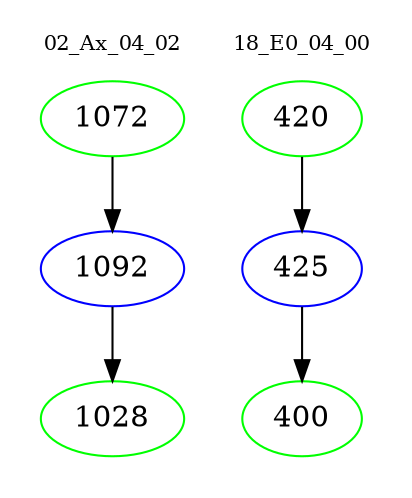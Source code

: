 digraph{
subgraph cluster_0 {
color = white
label = "02_Ax_04_02";
fontsize=10;
T0_1072 [label="1072", color="green"]
T0_1072 -> T0_1092 [color="black"]
T0_1092 [label="1092", color="blue"]
T0_1092 -> T0_1028 [color="black"]
T0_1028 [label="1028", color="green"]
}
subgraph cluster_1 {
color = white
label = "18_E0_04_00";
fontsize=10;
T1_420 [label="420", color="green"]
T1_420 -> T1_425 [color="black"]
T1_425 [label="425", color="blue"]
T1_425 -> T1_400 [color="black"]
T1_400 [label="400", color="green"]
}
}
